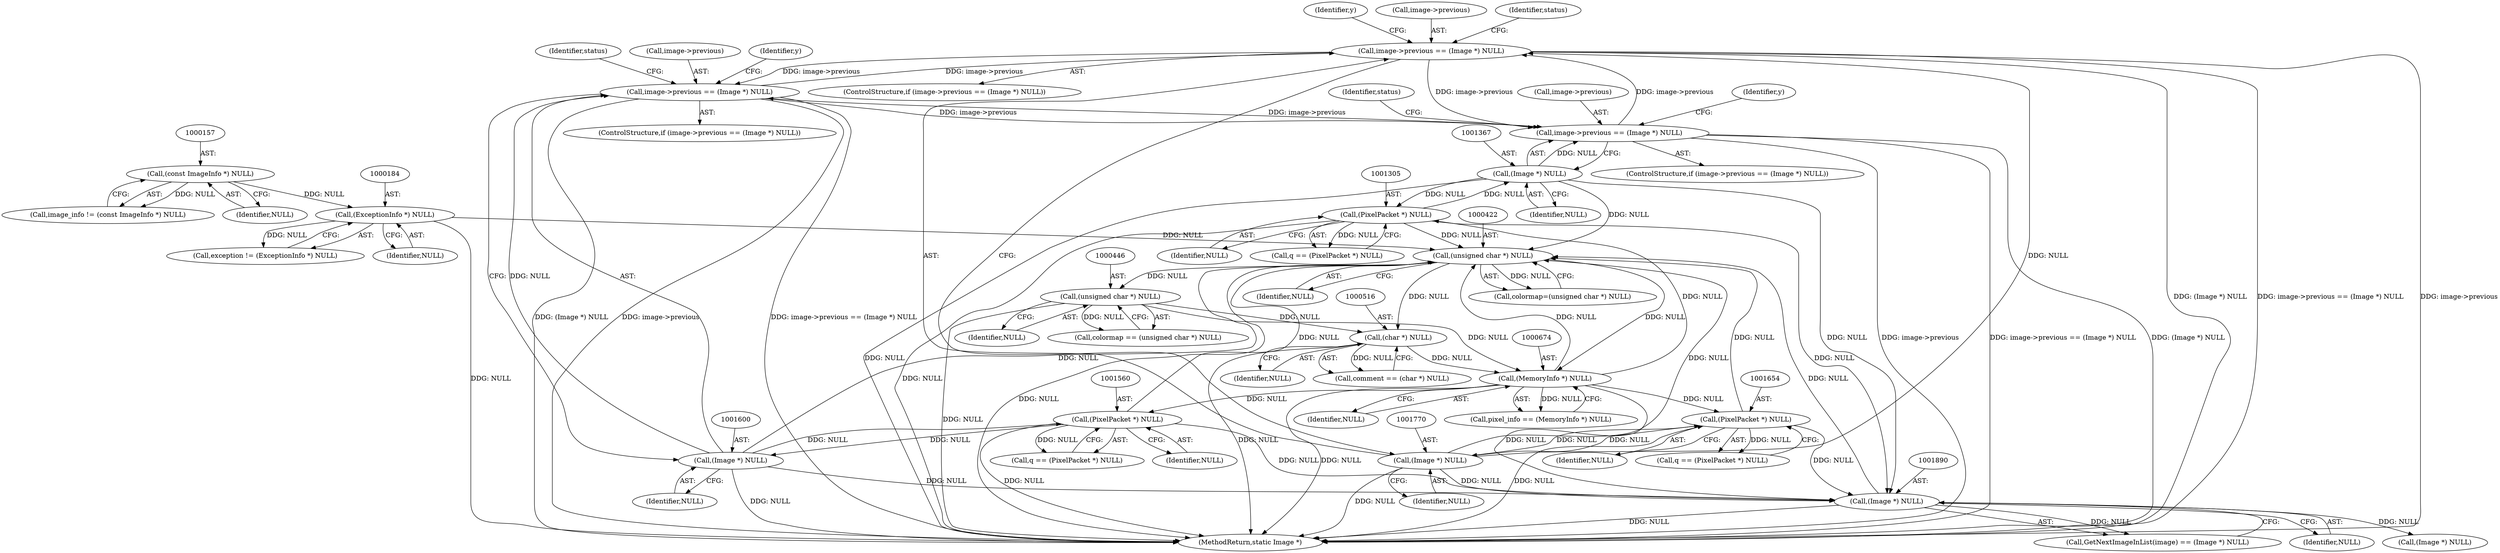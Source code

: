 digraph "0_ImageMagick_3e9165285eda6e1bb71172031d3048b51bb443a4@pointer" {
"1001765" [label="(Call,image->previous == (Image *) NULL)"];
"1001595" [label="(Call,image->previous == (Image *) NULL)"];
"1001765" [label="(Call,image->previous == (Image *) NULL)"];
"1001362" [label="(Call,image->previous == (Image *) NULL)"];
"1001366" [label="(Call,(Image *) NULL)"];
"1001304" [label="(Call,(PixelPacket *) NULL)"];
"1000673" [label="(Call,(MemoryInfo *) NULL)"];
"1000421" [label="(Call,(unsigned char *) NULL)"];
"1000183" [label="(Call,(ExceptionInfo *) NULL)"];
"1000156" [label="(Call,(const ImageInfo *) NULL)"];
"1001769" [label="(Call,(Image *) NULL)"];
"1001653" [label="(Call,(PixelPacket *) NULL)"];
"1001559" [label="(Call,(PixelPacket *) NULL)"];
"1001599" [label="(Call,(Image *) NULL)"];
"1001889" [label="(Call,(Image *) NULL)"];
"1000445" [label="(Call,(unsigned char *) NULL)"];
"1000515" [label="(Call,(char *) NULL)"];
"1001764" [label="(ControlStructure,if (image->previous == (Image *) NULL))"];
"1001637" [label="(Identifier,y)"];
"1000513" [label="(Call,comment == (char *) NULL)"];
"1001288" [label="(Identifier,y)"];
"1001771" [label="(Identifier,NULL)"];
"1001366" [label="(Call,(Image *) NULL)"];
"1001371" [label="(Identifier,status)"];
"1001306" [label="(Identifier,NULL)"];
"1000185" [label="(Identifier,NULL)"];
"1001561" [label="(Identifier,NULL)"];
"1001557" [label="(Call,q == (PixelPacket *) NULL)"];
"1000443" [label="(Call,colormap == (unsigned char *) NULL)"];
"1000517" [label="(Identifier,NULL)"];
"1001302" [label="(Call,q == (PixelPacket *) NULL)"];
"1001653" [label="(Call,(PixelPacket *) NULL)"];
"1000158" [label="(Identifier,NULL)"];
"1000183" [label="(Call,(ExceptionInfo *) NULL)"];
"1000675" [label="(Identifier,NULL)"];
"1001601" [label="(Identifier,NULL)"];
"1001363" [label="(Call,image->previous)"];
"1001898" [label="(Call,(Image *) NULL)"];
"1000671" [label="(Call,pixel_info == (MemoryInfo *) NULL)"];
"1001604" [label="(Identifier,status)"];
"1000673" [label="(Call,(MemoryInfo *) NULL)"];
"1001655" [label="(Identifier,NULL)"];
"1001368" [label="(Identifier,NULL)"];
"1001765" [label="(Call,image->previous == (Image *) NULL)"];
"1000515" [label="(Call,(char *) NULL)"];
"1001651" [label="(Call,q == (PixelPacket *) NULL)"];
"1001599" [label="(Call,(Image *) NULL)"];
"1000423" [label="(Identifier,NULL)"];
"1000156" [label="(Call,(const ImageInfo *) NULL)"];
"1000419" [label="(Call,colormap=(unsigned char *) NULL)"];
"1001769" [label="(Call,(Image *) NULL)"];
"1001596" [label="(Call,image->previous)"];
"1001362" [label="(Call,image->previous == (Image *) NULL)"];
"1001559" [label="(Call,(PixelPacket *) NULL)"];
"1001594" [label="(ControlStructure,if (image->previous == (Image *) NULL))"];
"1001304" [label="(Call,(PixelPacket *) NULL)"];
"1001595" [label="(Call,image->previous == (Image *) NULL)"];
"1000181" [label="(Call,exception != (ExceptionInfo *) NULL)"];
"1000421" [label="(Call,(unsigned char *) NULL)"];
"1001543" [label="(Identifier,y)"];
"1001766" [label="(Call,image->previous)"];
"1001886" [label="(Call,GetNextImageInList(image) == (Image *) NULL)"];
"1000445" [label="(Call,(unsigned char *) NULL)"];
"1001936" [label="(MethodReturn,static Image *)"];
"1000154" [label="(Call,image_info != (const ImageInfo *) NULL)"];
"1001891" [label="(Identifier,NULL)"];
"1001774" [label="(Identifier,status)"];
"1000447" [label="(Identifier,NULL)"];
"1001889" [label="(Call,(Image *) NULL)"];
"1001361" [label="(ControlStructure,if (image->previous == (Image *) NULL))"];
"1001765" -> "1001764"  [label="AST: "];
"1001765" -> "1001769"  [label="CFG: "];
"1001766" -> "1001765"  [label="AST: "];
"1001769" -> "1001765"  [label="AST: "];
"1001774" -> "1001765"  [label="CFG: "];
"1001637" -> "1001765"  [label="CFG: "];
"1001765" -> "1001936"  [label="DDG: image->previous"];
"1001765" -> "1001936"  [label="DDG: (Image *) NULL"];
"1001765" -> "1001936"  [label="DDG: image->previous == (Image *) NULL"];
"1001765" -> "1001362"  [label="DDG: image->previous"];
"1001765" -> "1001595"  [label="DDG: image->previous"];
"1001595" -> "1001765"  [label="DDG: image->previous"];
"1001362" -> "1001765"  [label="DDG: image->previous"];
"1001769" -> "1001765"  [label="DDG: NULL"];
"1001595" -> "1001594"  [label="AST: "];
"1001595" -> "1001599"  [label="CFG: "];
"1001596" -> "1001595"  [label="AST: "];
"1001599" -> "1001595"  [label="AST: "];
"1001604" -> "1001595"  [label="CFG: "];
"1001543" -> "1001595"  [label="CFG: "];
"1001595" -> "1001936"  [label="DDG: (Image *) NULL"];
"1001595" -> "1001936"  [label="DDG: image->previous"];
"1001595" -> "1001936"  [label="DDG: image->previous == (Image *) NULL"];
"1001595" -> "1001362"  [label="DDG: image->previous"];
"1001362" -> "1001595"  [label="DDG: image->previous"];
"1001599" -> "1001595"  [label="DDG: NULL"];
"1001362" -> "1001361"  [label="AST: "];
"1001362" -> "1001366"  [label="CFG: "];
"1001363" -> "1001362"  [label="AST: "];
"1001366" -> "1001362"  [label="AST: "];
"1001371" -> "1001362"  [label="CFG: "];
"1001288" -> "1001362"  [label="CFG: "];
"1001362" -> "1001936"  [label="DDG: (Image *) NULL"];
"1001362" -> "1001936"  [label="DDG: image->previous"];
"1001362" -> "1001936"  [label="DDG: image->previous == (Image *) NULL"];
"1001366" -> "1001362"  [label="DDG: NULL"];
"1001366" -> "1001368"  [label="CFG: "];
"1001367" -> "1001366"  [label="AST: "];
"1001368" -> "1001366"  [label="AST: "];
"1001366" -> "1001936"  [label="DDG: NULL"];
"1001366" -> "1000421"  [label="DDG: NULL"];
"1001366" -> "1001304"  [label="DDG: NULL"];
"1001304" -> "1001366"  [label="DDG: NULL"];
"1001366" -> "1001889"  [label="DDG: NULL"];
"1001304" -> "1001302"  [label="AST: "];
"1001304" -> "1001306"  [label="CFG: "];
"1001305" -> "1001304"  [label="AST: "];
"1001306" -> "1001304"  [label="AST: "];
"1001302" -> "1001304"  [label="CFG: "];
"1001304" -> "1001936"  [label="DDG: NULL"];
"1001304" -> "1000421"  [label="DDG: NULL"];
"1001304" -> "1001302"  [label="DDG: NULL"];
"1000673" -> "1001304"  [label="DDG: NULL"];
"1001304" -> "1001889"  [label="DDG: NULL"];
"1000673" -> "1000671"  [label="AST: "];
"1000673" -> "1000675"  [label="CFG: "];
"1000674" -> "1000673"  [label="AST: "];
"1000675" -> "1000673"  [label="AST: "];
"1000671" -> "1000673"  [label="CFG: "];
"1000673" -> "1001936"  [label="DDG: NULL"];
"1000673" -> "1000421"  [label="DDG: NULL"];
"1000673" -> "1000671"  [label="DDG: NULL"];
"1000421" -> "1000673"  [label="DDG: NULL"];
"1000445" -> "1000673"  [label="DDG: NULL"];
"1000515" -> "1000673"  [label="DDG: NULL"];
"1000673" -> "1001559"  [label="DDG: NULL"];
"1000673" -> "1001653"  [label="DDG: NULL"];
"1000673" -> "1001889"  [label="DDG: NULL"];
"1000421" -> "1000419"  [label="AST: "];
"1000421" -> "1000423"  [label="CFG: "];
"1000422" -> "1000421"  [label="AST: "];
"1000423" -> "1000421"  [label="AST: "];
"1000419" -> "1000421"  [label="CFG: "];
"1000421" -> "1001936"  [label="DDG: NULL"];
"1000421" -> "1000419"  [label="DDG: NULL"];
"1000183" -> "1000421"  [label="DDG: NULL"];
"1001769" -> "1000421"  [label="DDG: NULL"];
"1001559" -> "1000421"  [label="DDG: NULL"];
"1001889" -> "1000421"  [label="DDG: NULL"];
"1001653" -> "1000421"  [label="DDG: NULL"];
"1001599" -> "1000421"  [label="DDG: NULL"];
"1000421" -> "1000445"  [label="DDG: NULL"];
"1000421" -> "1000515"  [label="DDG: NULL"];
"1000183" -> "1000181"  [label="AST: "];
"1000183" -> "1000185"  [label="CFG: "];
"1000184" -> "1000183"  [label="AST: "];
"1000185" -> "1000183"  [label="AST: "];
"1000181" -> "1000183"  [label="CFG: "];
"1000183" -> "1001936"  [label="DDG: NULL"];
"1000183" -> "1000181"  [label="DDG: NULL"];
"1000156" -> "1000183"  [label="DDG: NULL"];
"1000156" -> "1000154"  [label="AST: "];
"1000156" -> "1000158"  [label="CFG: "];
"1000157" -> "1000156"  [label="AST: "];
"1000158" -> "1000156"  [label="AST: "];
"1000154" -> "1000156"  [label="CFG: "];
"1000156" -> "1000154"  [label="DDG: NULL"];
"1001769" -> "1001771"  [label="CFG: "];
"1001770" -> "1001769"  [label="AST: "];
"1001771" -> "1001769"  [label="AST: "];
"1001769" -> "1001936"  [label="DDG: NULL"];
"1001769" -> "1001653"  [label="DDG: NULL"];
"1001653" -> "1001769"  [label="DDG: NULL"];
"1001769" -> "1001889"  [label="DDG: NULL"];
"1001653" -> "1001651"  [label="AST: "];
"1001653" -> "1001655"  [label="CFG: "];
"1001654" -> "1001653"  [label="AST: "];
"1001655" -> "1001653"  [label="AST: "];
"1001651" -> "1001653"  [label="CFG: "];
"1001653" -> "1001936"  [label="DDG: NULL"];
"1001653" -> "1001651"  [label="DDG: NULL"];
"1001653" -> "1001889"  [label="DDG: NULL"];
"1001559" -> "1001557"  [label="AST: "];
"1001559" -> "1001561"  [label="CFG: "];
"1001560" -> "1001559"  [label="AST: "];
"1001561" -> "1001559"  [label="AST: "];
"1001557" -> "1001559"  [label="CFG: "];
"1001559" -> "1001936"  [label="DDG: NULL"];
"1001559" -> "1001557"  [label="DDG: NULL"];
"1001599" -> "1001559"  [label="DDG: NULL"];
"1001559" -> "1001599"  [label="DDG: NULL"];
"1001559" -> "1001889"  [label="DDG: NULL"];
"1001599" -> "1001601"  [label="CFG: "];
"1001600" -> "1001599"  [label="AST: "];
"1001601" -> "1001599"  [label="AST: "];
"1001599" -> "1001936"  [label="DDG: NULL"];
"1001599" -> "1001889"  [label="DDG: NULL"];
"1001889" -> "1001886"  [label="AST: "];
"1001889" -> "1001891"  [label="CFG: "];
"1001890" -> "1001889"  [label="AST: "];
"1001891" -> "1001889"  [label="AST: "];
"1001886" -> "1001889"  [label="CFG: "];
"1001889" -> "1001936"  [label="DDG: NULL"];
"1001889" -> "1001886"  [label="DDG: NULL"];
"1001889" -> "1001898"  [label="DDG: NULL"];
"1000445" -> "1000443"  [label="AST: "];
"1000445" -> "1000447"  [label="CFG: "];
"1000446" -> "1000445"  [label="AST: "];
"1000447" -> "1000445"  [label="AST: "];
"1000443" -> "1000445"  [label="CFG: "];
"1000445" -> "1001936"  [label="DDG: NULL"];
"1000445" -> "1000443"  [label="DDG: NULL"];
"1000445" -> "1000515"  [label="DDG: NULL"];
"1000515" -> "1000513"  [label="AST: "];
"1000515" -> "1000517"  [label="CFG: "];
"1000516" -> "1000515"  [label="AST: "];
"1000517" -> "1000515"  [label="AST: "];
"1000513" -> "1000515"  [label="CFG: "];
"1000515" -> "1001936"  [label="DDG: NULL"];
"1000515" -> "1000513"  [label="DDG: NULL"];
}
